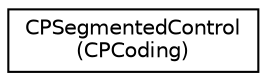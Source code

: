 digraph "Graphical Class Hierarchy"
{
  edge [fontname="Helvetica",fontsize="10",labelfontname="Helvetica",labelfontsize="10"];
  node [fontname="Helvetica",fontsize="10",shape=record];
  rankdir="LR";
  Node1 [label="CPSegmentedControl\l(CPCoding)",height=0.2,width=0.4,color="black", fillcolor="white", style="filled",URL="$category_c_p_segmented_control_07_c_p_coding_08.html"];
}
